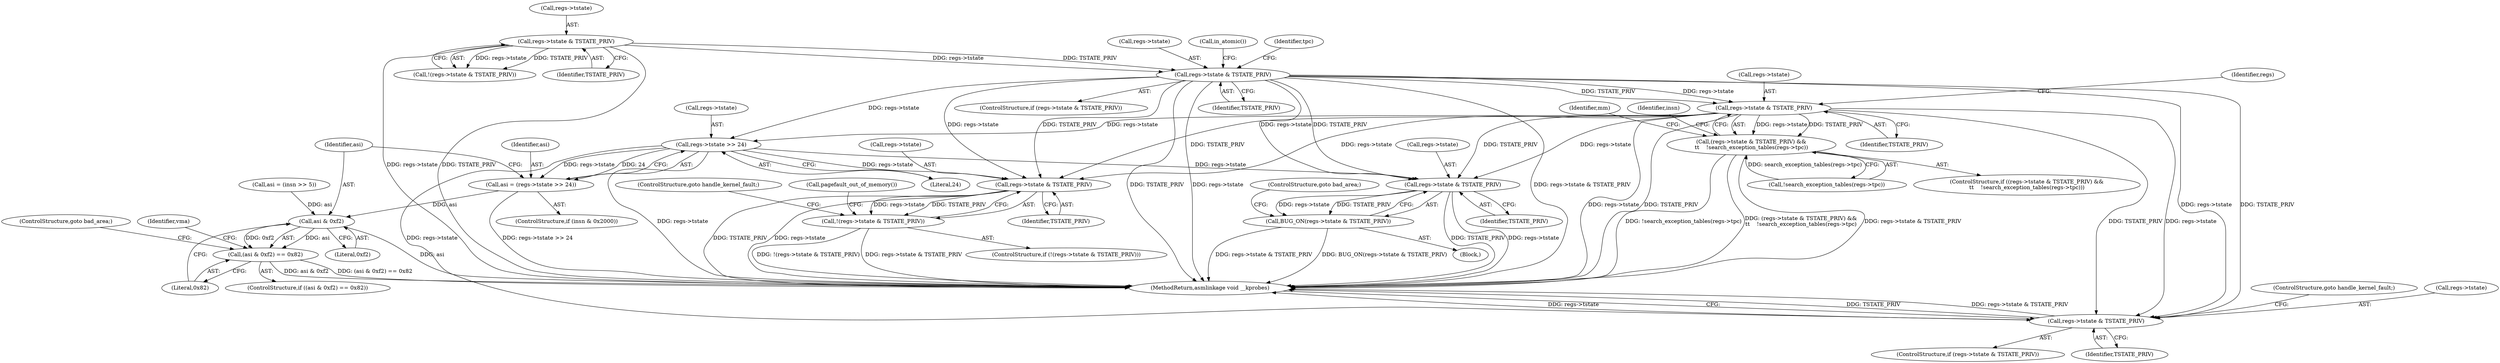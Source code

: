 digraph "0_linux_a8b0ca17b80e92faab46ee7179ba9e99ccb61233_44@pointer" {
"1000254" [label="(Call,regs->tstate & TSTATE_PRIV)"];
"1000196" [label="(Call,regs->tstate & TSTATE_PRIV)"];
"1000164" [label="(Call,regs->tstate & TSTATE_PRIV)"];
"1000253" [label="(Call,(regs->tstate & TSTATE_PRIV) &&\n\t\t    !search_exception_tables(regs->tpc))"];
"1000370" [label="(Call,regs->tstate >> 24)"];
"1000368" [label="(Call,asi = (regs->tstate >> 24))"];
"1000383" [label="(Call,asi & 0xf2)"];
"1000382" [label="(Call,(asi & 0xf2) == 0x82)"];
"1000416" [label="(Call,regs->tstate & TSTATE_PRIV)"];
"1000415" [label="(Call,BUG_ON(regs->tstate & TSTATE_PRIV))"];
"1000618" [label="(Call,regs->tstate & TSTATE_PRIV)"];
"1000617" [label="(Call,!(regs->tstate & TSTATE_PRIV))"];
"1000652" [label="(Call,regs->tstate & TSTATE_PRIV)"];
"1000258" [label="(Identifier,TSTATE_PRIV)"];
"1000262" [label="(Identifier,regs)"];
"1000420" [label="(Identifier,TSTATE_PRIV)"];
"1000387" [label="(ControlStructure,goto bad_area;)"];
"1000368" [label="(Call,asi = (regs->tstate >> 24))"];
"1000384" [label="(Identifier,asi)"];
"1000415" [label="(Call,BUG_ON(regs->tstate & TSTATE_PRIV))"];
"1000617" [label="(Call,!(regs->tstate & TSTATE_PRIV))"];
"1000390" [label="(Identifier,vma)"];
"1000255" [label="(Call,regs->tstate)"];
"1000364" [label="(ControlStructure,if (insn & 0x2000))"];
"1000371" [label="(Call,regs->tstate)"];
"1000382" [label="(Call,(asi & 0xf2) == 0x82)"];
"1000408" [label="(Block,)"];
"1000369" [label="(Identifier,asi)"];
"1000376" [label="(Call,asi = (insn >> 5))"];
"1000204" [label="(Identifier,tpc)"];
"1000168" [label="(Identifier,TSTATE_PRIV)"];
"1000616" [label="(ControlStructure,if (!(regs->tstate & TSTATE_PRIV)))"];
"1000626" [label="(ControlStructure,goto handle_kernel_fault;)"];
"1000651" [label="(ControlStructure,if (regs->tstate & TSTATE_PRIV))"];
"1000618" [label="(Call,regs->tstate & TSTATE_PRIV)"];
"1000197" [label="(Call,regs->tstate)"];
"1000164" [label="(Call,regs->tstate & TSTATE_PRIV)"];
"1000163" [label="(Call,!(regs->tstate & TSTATE_PRIV))"];
"1000196" [label="(Call,regs->tstate & TSTATE_PRIV)"];
"1000235" [label="(Call,in_atomic())"];
"1000266" [label="(Identifier,insn)"];
"1000386" [label="(Literal,0x82)"];
"1000421" [label="(ControlStructure,goto bad_area;)"];
"1000658" [label="(MethodReturn,asmlinkage void __kprobes)"];
"1000259" [label="(Call,!search_exception_tables(regs->tpc))"];
"1000417" [label="(Call,regs->tstate)"];
"1000624" [label="(Call,pagefault_out_of_memory())"];
"1000657" [label="(ControlStructure,goto handle_kernel_fault;)"];
"1000254" [label="(Call,regs->tstate & TSTATE_PRIV)"];
"1000165" [label="(Call,regs->tstate)"];
"1000253" [label="(Call,(regs->tstate & TSTATE_PRIV) &&\n\t\t    !search_exception_tables(regs->tpc))"];
"1000200" [label="(Identifier,TSTATE_PRIV)"];
"1000619" [label="(Call,regs->tstate)"];
"1000622" [label="(Identifier,TSTATE_PRIV)"];
"1000385" [label="(Literal,0xf2)"];
"1000195" [label="(ControlStructure,if (regs->tstate & TSTATE_PRIV))"];
"1000370" [label="(Call,regs->tstate >> 24)"];
"1000416" [label="(Call,regs->tstate & TSTATE_PRIV)"];
"1000652" [label="(Call,regs->tstate & TSTATE_PRIV)"];
"1000374" [label="(Literal,24)"];
"1000653" [label="(Call,regs->tstate)"];
"1000383" [label="(Call,asi & 0xf2)"];
"1000381" [label="(ControlStructure,if ((asi & 0xf2) == 0x82))"];
"1000252" [label="(ControlStructure,if ((regs->tstate & TSTATE_PRIV) &&\n\t\t    !search_exception_tables(regs->tpc)))"];
"1000656" [label="(Identifier,TSTATE_PRIV)"];
"1000274" [label="(Identifier,mm)"];
"1000254" -> "1000253"  [label="AST: "];
"1000254" -> "1000258"  [label="CFG: "];
"1000255" -> "1000254"  [label="AST: "];
"1000258" -> "1000254"  [label="AST: "];
"1000262" -> "1000254"  [label="CFG: "];
"1000253" -> "1000254"  [label="CFG: "];
"1000254" -> "1000658"  [label="DDG: regs->tstate"];
"1000254" -> "1000658"  [label="DDG: TSTATE_PRIV"];
"1000254" -> "1000253"  [label="DDG: regs->tstate"];
"1000254" -> "1000253"  [label="DDG: TSTATE_PRIV"];
"1000196" -> "1000254"  [label="DDG: regs->tstate"];
"1000196" -> "1000254"  [label="DDG: TSTATE_PRIV"];
"1000254" -> "1000370"  [label="DDG: regs->tstate"];
"1000254" -> "1000416"  [label="DDG: regs->tstate"];
"1000254" -> "1000416"  [label="DDG: TSTATE_PRIV"];
"1000254" -> "1000618"  [label="DDG: regs->tstate"];
"1000254" -> "1000618"  [label="DDG: TSTATE_PRIV"];
"1000254" -> "1000652"  [label="DDG: regs->tstate"];
"1000254" -> "1000652"  [label="DDG: TSTATE_PRIV"];
"1000196" -> "1000195"  [label="AST: "];
"1000196" -> "1000200"  [label="CFG: "];
"1000197" -> "1000196"  [label="AST: "];
"1000200" -> "1000196"  [label="AST: "];
"1000204" -> "1000196"  [label="CFG: "];
"1000235" -> "1000196"  [label="CFG: "];
"1000196" -> "1000658"  [label="DDG: TSTATE_PRIV"];
"1000196" -> "1000658"  [label="DDG: regs->tstate"];
"1000196" -> "1000658"  [label="DDG: regs->tstate & TSTATE_PRIV"];
"1000164" -> "1000196"  [label="DDG: regs->tstate"];
"1000164" -> "1000196"  [label="DDG: TSTATE_PRIV"];
"1000196" -> "1000370"  [label="DDG: regs->tstate"];
"1000196" -> "1000416"  [label="DDG: regs->tstate"];
"1000196" -> "1000416"  [label="DDG: TSTATE_PRIV"];
"1000196" -> "1000618"  [label="DDG: regs->tstate"];
"1000196" -> "1000618"  [label="DDG: TSTATE_PRIV"];
"1000196" -> "1000652"  [label="DDG: regs->tstate"];
"1000196" -> "1000652"  [label="DDG: TSTATE_PRIV"];
"1000164" -> "1000163"  [label="AST: "];
"1000164" -> "1000168"  [label="CFG: "];
"1000165" -> "1000164"  [label="AST: "];
"1000168" -> "1000164"  [label="AST: "];
"1000163" -> "1000164"  [label="CFG: "];
"1000164" -> "1000658"  [label="DDG: TSTATE_PRIV"];
"1000164" -> "1000658"  [label="DDG: regs->tstate"];
"1000164" -> "1000163"  [label="DDG: regs->tstate"];
"1000164" -> "1000163"  [label="DDG: TSTATE_PRIV"];
"1000253" -> "1000252"  [label="AST: "];
"1000253" -> "1000259"  [label="CFG: "];
"1000259" -> "1000253"  [label="AST: "];
"1000266" -> "1000253"  [label="CFG: "];
"1000274" -> "1000253"  [label="CFG: "];
"1000253" -> "1000658"  [label="DDG: !search_exception_tables(regs->tpc)"];
"1000253" -> "1000658"  [label="DDG: (regs->tstate & TSTATE_PRIV) &&\n\t\t    !search_exception_tables(regs->tpc)"];
"1000253" -> "1000658"  [label="DDG: regs->tstate & TSTATE_PRIV"];
"1000259" -> "1000253"  [label="DDG: search_exception_tables(regs->tpc)"];
"1000370" -> "1000368"  [label="AST: "];
"1000370" -> "1000374"  [label="CFG: "];
"1000371" -> "1000370"  [label="AST: "];
"1000374" -> "1000370"  [label="AST: "];
"1000368" -> "1000370"  [label="CFG: "];
"1000370" -> "1000658"  [label="DDG: regs->tstate"];
"1000370" -> "1000368"  [label="DDG: regs->tstate"];
"1000370" -> "1000368"  [label="DDG: 24"];
"1000370" -> "1000416"  [label="DDG: regs->tstate"];
"1000370" -> "1000618"  [label="DDG: regs->tstate"];
"1000370" -> "1000652"  [label="DDG: regs->tstate"];
"1000368" -> "1000364"  [label="AST: "];
"1000369" -> "1000368"  [label="AST: "];
"1000384" -> "1000368"  [label="CFG: "];
"1000368" -> "1000658"  [label="DDG: regs->tstate >> 24"];
"1000368" -> "1000383"  [label="DDG: asi"];
"1000383" -> "1000382"  [label="AST: "];
"1000383" -> "1000385"  [label="CFG: "];
"1000384" -> "1000383"  [label="AST: "];
"1000385" -> "1000383"  [label="AST: "];
"1000386" -> "1000383"  [label="CFG: "];
"1000383" -> "1000658"  [label="DDG: asi"];
"1000383" -> "1000382"  [label="DDG: asi"];
"1000383" -> "1000382"  [label="DDG: 0xf2"];
"1000376" -> "1000383"  [label="DDG: asi"];
"1000382" -> "1000381"  [label="AST: "];
"1000382" -> "1000386"  [label="CFG: "];
"1000386" -> "1000382"  [label="AST: "];
"1000387" -> "1000382"  [label="CFG: "];
"1000390" -> "1000382"  [label="CFG: "];
"1000382" -> "1000658"  [label="DDG: asi & 0xf2"];
"1000382" -> "1000658"  [label="DDG: (asi & 0xf2) == 0x82"];
"1000416" -> "1000415"  [label="AST: "];
"1000416" -> "1000420"  [label="CFG: "];
"1000417" -> "1000416"  [label="AST: "];
"1000420" -> "1000416"  [label="AST: "];
"1000415" -> "1000416"  [label="CFG: "];
"1000416" -> "1000658"  [label="DDG: TSTATE_PRIV"];
"1000416" -> "1000658"  [label="DDG: regs->tstate"];
"1000416" -> "1000415"  [label="DDG: regs->tstate"];
"1000416" -> "1000415"  [label="DDG: TSTATE_PRIV"];
"1000415" -> "1000408"  [label="AST: "];
"1000421" -> "1000415"  [label="CFG: "];
"1000415" -> "1000658"  [label="DDG: regs->tstate & TSTATE_PRIV"];
"1000415" -> "1000658"  [label="DDG: BUG_ON(regs->tstate & TSTATE_PRIV)"];
"1000618" -> "1000617"  [label="AST: "];
"1000618" -> "1000622"  [label="CFG: "];
"1000619" -> "1000618"  [label="AST: "];
"1000622" -> "1000618"  [label="AST: "];
"1000617" -> "1000618"  [label="CFG: "];
"1000618" -> "1000658"  [label="DDG: TSTATE_PRIV"];
"1000618" -> "1000658"  [label="DDG: regs->tstate"];
"1000618" -> "1000617"  [label="DDG: regs->tstate"];
"1000618" -> "1000617"  [label="DDG: TSTATE_PRIV"];
"1000617" -> "1000616"  [label="AST: "];
"1000624" -> "1000617"  [label="CFG: "];
"1000626" -> "1000617"  [label="CFG: "];
"1000617" -> "1000658"  [label="DDG: regs->tstate & TSTATE_PRIV"];
"1000617" -> "1000658"  [label="DDG: !(regs->tstate & TSTATE_PRIV)"];
"1000652" -> "1000651"  [label="AST: "];
"1000652" -> "1000656"  [label="CFG: "];
"1000653" -> "1000652"  [label="AST: "];
"1000656" -> "1000652"  [label="AST: "];
"1000657" -> "1000652"  [label="CFG: "];
"1000658" -> "1000652"  [label="CFG: "];
"1000652" -> "1000658"  [label="DDG: TSTATE_PRIV"];
"1000652" -> "1000658"  [label="DDG: regs->tstate & TSTATE_PRIV"];
"1000652" -> "1000658"  [label="DDG: regs->tstate"];
}
